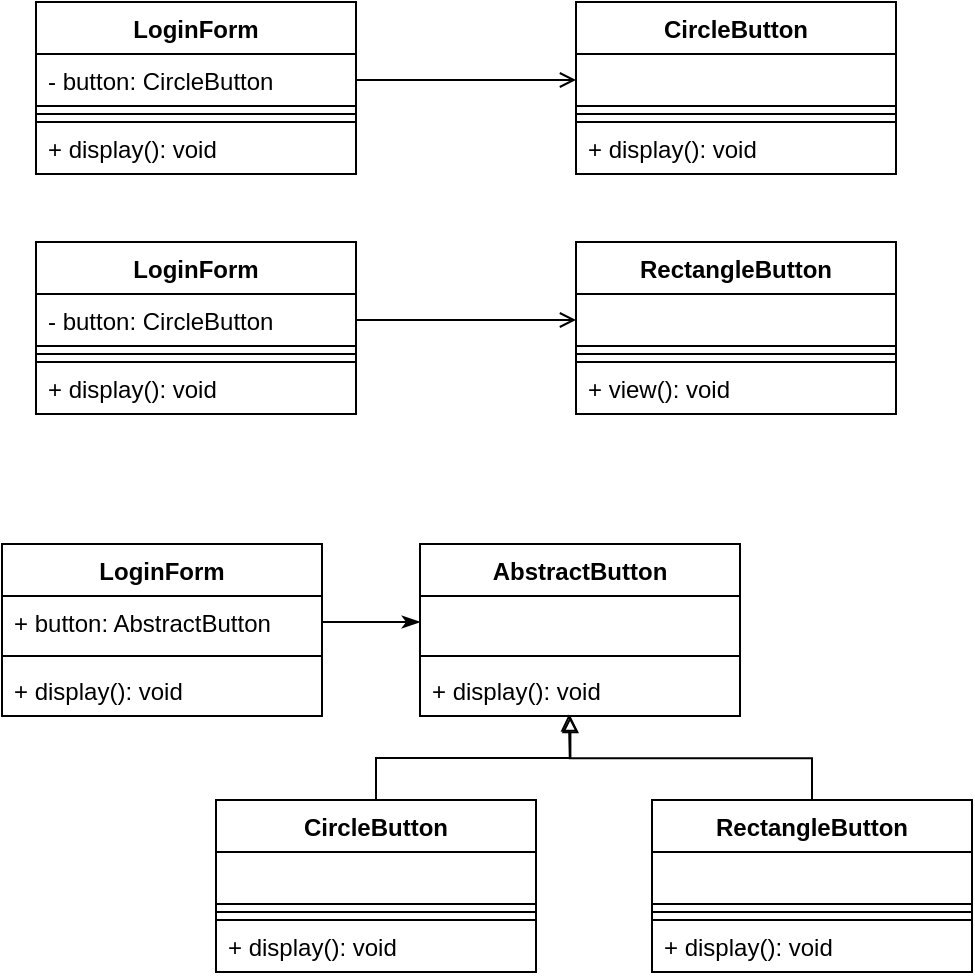 <mxfile version="15.2.9" type="device"><diagram id="C5RBs43oDa-KdzZeNtuy" name="Page-1"><mxGraphModel dx="1038" dy="585" grid="0" gridSize="10" guides="1" tooltips="1" connect="1" arrows="1" fold="1" page="1" pageScale="1" pageWidth="827" pageHeight="1169" math="0" shadow="0"><root><mxCell id="WIyWlLk6GJQsqaUBKTNV-0"/><mxCell id="WIyWlLk6GJQsqaUBKTNV-1" parent="WIyWlLk6GJQsqaUBKTNV-0"/><mxCell id="GxZf_C57JAQqnUSvwVsJ-0" value="LoginForm" style="swimlane;fontStyle=1;align=center;verticalAlign=top;childLayout=stackLayout;horizontal=1;startSize=26;horizontalStack=0;resizeParent=1;resizeParentMax=0;resizeLast=0;collapsible=1;marginBottom=0;" parent="WIyWlLk6GJQsqaUBKTNV-1" vertex="1"><mxGeometry x="70" y="20" width="160" height="86" as="geometry"/></mxCell><mxCell id="GxZf_C57JAQqnUSvwVsJ-1" value="- button: CircleButton" style="text;fillColor=none;align=left;verticalAlign=top;spacingLeft=4;spacingRight=4;overflow=hidden;rotatable=0;points=[[0,0.5],[1,0.5]];portConstraint=eastwest;strokeColor=#000000;" parent="GxZf_C57JAQqnUSvwVsJ-0" vertex="1"><mxGeometry y="26" width="160" height="26" as="geometry"/></mxCell><mxCell id="GxZf_C57JAQqnUSvwVsJ-2" value="" style="line;strokeWidth=1;fillColor=none;align=left;verticalAlign=middle;spacingTop=-1;spacingLeft=3;spacingRight=3;rotatable=0;labelPosition=right;points=[];portConstraint=eastwest;" parent="GxZf_C57JAQqnUSvwVsJ-0" vertex="1"><mxGeometry y="52" width="160" height="8" as="geometry"/></mxCell><mxCell id="GxZf_C57JAQqnUSvwVsJ-3" value="+ display(): void" style="text;fillColor=none;align=left;verticalAlign=top;spacingLeft=4;spacingRight=4;overflow=hidden;rotatable=0;points=[[0,0.5],[1,0.5]];portConstraint=eastwest;strokeColor=#000000;" parent="GxZf_C57JAQqnUSvwVsJ-0" vertex="1"><mxGeometry y="60" width="160" height="26" as="geometry"/></mxCell><mxCell id="GxZf_C57JAQqnUSvwVsJ-4" value="LoginForm" style="swimlane;fontStyle=1;align=center;verticalAlign=top;childLayout=stackLayout;horizontal=1;startSize=26;horizontalStack=0;resizeParent=1;resizeParentMax=0;resizeLast=0;collapsible=1;marginBottom=0;" parent="WIyWlLk6GJQsqaUBKTNV-1" vertex="1"><mxGeometry x="70" y="140" width="160" height="86" as="geometry"/></mxCell><mxCell id="GxZf_C57JAQqnUSvwVsJ-5" value="- button: CircleButton" style="text;fillColor=none;align=left;verticalAlign=top;spacingLeft=4;spacingRight=4;overflow=hidden;rotatable=0;points=[[0,0.5],[1,0.5]];portConstraint=eastwest;strokeColor=#000000;" parent="GxZf_C57JAQqnUSvwVsJ-4" vertex="1"><mxGeometry y="26" width="160" height="26" as="geometry"/></mxCell><mxCell id="GxZf_C57JAQqnUSvwVsJ-6" value="" style="line;strokeWidth=1;fillColor=none;align=left;verticalAlign=middle;spacingTop=-1;spacingLeft=3;spacingRight=3;rotatable=0;labelPosition=right;points=[];portConstraint=eastwest;" parent="GxZf_C57JAQqnUSvwVsJ-4" vertex="1"><mxGeometry y="52" width="160" height="8" as="geometry"/></mxCell><mxCell id="GxZf_C57JAQqnUSvwVsJ-7" value="+ display(): void" style="text;fillColor=none;align=left;verticalAlign=top;spacingLeft=4;spacingRight=4;overflow=hidden;rotatable=0;points=[[0,0.5],[1,0.5]];portConstraint=eastwest;strokeColor=#000000;" parent="GxZf_C57JAQqnUSvwVsJ-4" vertex="1"><mxGeometry y="60" width="160" height="26" as="geometry"/></mxCell><mxCell id="GxZf_C57JAQqnUSvwVsJ-16" value="CircleButton" style="swimlane;fontStyle=1;align=center;verticalAlign=top;childLayout=stackLayout;horizontal=1;startSize=26;horizontalStack=0;resizeParent=1;resizeParentMax=0;resizeLast=0;collapsible=1;marginBottom=0;" parent="WIyWlLk6GJQsqaUBKTNV-1" vertex="1"><mxGeometry x="340" y="20" width="160" height="86" as="geometry"/></mxCell><mxCell id="GxZf_C57JAQqnUSvwVsJ-17" value=" " style="text;fillColor=none;align=left;verticalAlign=top;spacingLeft=4;spacingRight=4;overflow=hidden;rotatable=0;points=[[0,0.5],[1,0.5]];portConstraint=eastwest;strokeColor=#000000;" parent="GxZf_C57JAQqnUSvwVsJ-16" vertex="1"><mxGeometry y="26" width="160" height="26" as="geometry"/></mxCell><mxCell id="GxZf_C57JAQqnUSvwVsJ-18" value="" style="line;strokeWidth=1;fillColor=none;align=left;verticalAlign=middle;spacingTop=-1;spacingLeft=3;spacingRight=3;rotatable=0;labelPosition=right;points=[];portConstraint=eastwest;" parent="GxZf_C57JAQqnUSvwVsJ-16" vertex="1"><mxGeometry y="52" width="160" height="8" as="geometry"/></mxCell><mxCell id="GxZf_C57JAQqnUSvwVsJ-19" value="+ display(): void" style="text;fillColor=none;align=left;verticalAlign=top;spacingLeft=4;spacingRight=4;overflow=hidden;rotatable=0;points=[[0,0.5],[1,0.5]];portConstraint=eastwest;strokeColor=#000000;" parent="GxZf_C57JAQqnUSvwVsJ-16" vertex="1"><mxGeometry y="60" width="160" height="26" as="geometry"/></mxCell><mxCell id="GxZf_C57JAQqnUSvwVsJ-20" value="RectangleButton" style="swimlane;fontStyle=1;align=center;verticalAlign=top;childLayout=stackLayout;horizontal=1;startSize=26;horizontalStack=0;resizeParent=1;resizeParentMax=0;resizeLast=0;collapsible=1;marginBottom=0;" parent="WIyWlLk6GJQsqaUBKTNV-1" vertex="1"><mxGeometry x="340" y="140" width="160" height="86" as="geometry"/></mxCell><mxCell id="GxZf_C57JAQqnUSvwVsJ-21" value=" " style="text;fillColor=none;align=left;verticalAlign=top;spacingLeft=4;spacingRight=4;overflow=hidden;rotatable=0;points=[[0,0.5],[1,0.5]];portConstraint=eastwest;strokeColor=#000000;" parent="GxZf_C57JAQqnUSvwVsJ-20" vertex="1"><mxGeometry y="26" width="160" height="26" as="geometry"/></mxCell><mxCell id="GxZf_C57JAQqnUSvwVsJ-22" value="" style="line;strokeWidth=1;fillColor=none;align=left;verticalAlign=middle;spacingTop=-1;spacingLeft=3;spacingRight=3;rotatable=0;labelPosition=right;points=[];portConstraint=eastwest;" parent="GxZf_C57JAQqnUSvwVsJ-20" vertex="1"><mxGeometry y="52" width="160" height="8" as="geometry"/></mxCell><mxCell id="GxZf_C57JAQqnUSvwVsJ-23" value="+ view(): void" style="text;fillColor=none;align=left;verticalAlign=top;spacingLeft=4;spacingRight=4;overflow=hidden;rotatable=0;points=[[0,0.5],[1,0.5]];portConstraint=eastwest;strokeColor=#000000;" parent="GxZf_C57JAQqnUSvwVsJ-20" vertex="1"><mxGeometry y="60" width="160" height="26" as="geometry"/></mxCell><mxCell id="GxZf_C57JAQqnUSvwVsJ-25" style="edgeStyle=orthogonalEdgeStyle;rounded=0;orthogonalLoop=1;jettySize=auto;html=1;exitX=1;exitY=0.5;exitDx=0;exitDy=0;entryX=0;entryY=0.5;entryDx=0;entryDy=0;endArrow=open;endFill=0;" parent="WIyWlLk6GJQsqaUBKTNV-1" source="GxZf_C57JAQqnUSvwVsJ-1" target="GxZf_C57JAQqnUSvwVsJ-17" edge="1"><mxGeometry relative="1" as="geometry"/></mxCell><mxCell id="GxZf_C57JAQqnUSvwVsJ-26" style="edgeStyle=orthogonalEdgeStyle;rounded=0;orthogonalLoop=1;jettySize=auto;html=1;exitX=1;exitY=0.5;exitDx=0;exitDy=0;endArrow=open;endFill=0;" parent="WIyWlLk6GJQsqaUBKTNV-1" source="GxZf_C57JAQqnUSvwVsJ-5" target="GxZf_C57JAQqnUSvwVsJ-21" edge="1"><mxGeometry relative="1" as="geometry"/></mxCell><mxCell id="WBuAaHu_Z2wjaEFMO6eS-0" value="LoginForm&#10;" style="swimlane;fontStyle=1;align=center;verticalAlign=top;childLayout=stackLayout;horizontal=1;startSize=26;horizontalStack=0;resizeParent=1;resizeParentMax=0;resizeLast=0;collapsible=1;marginBottom=0;" parent="WIyWlLk6GJQsqaUBKTNV-1" vertex="1"><mxGeometry x="53" y="291" width="160" height="86" as="geometry"/></mxCell><mxCell id="WBuAaHu_Z2wjaEFMO6eS-1" value="+ button: AbstractButton" style="text;strokeColor=none;fillColor=none;align=left;verticalAlign=top;spacingLeft=4;spacingRight=4;overflow=hidden;rotatable=0;points=[[0,0.5],[1,0.5]];portConstraint=eastwest;" parent="WBuAaHu_Z2wjaEFMO6eS-0" vertex="1"><mxGeometry y="26" width="160" height="26" as="geometry"/></mxCell><mxCell id="WBuAaHu_Z2wjaEFMO6eS-2" value="" style="line;strokeWidth=1;fillColor=none;align=left;verticalAlign=middle;spacingTop=-1;spacingLeft=3;spacingRight=3;rotatable=0;labelPosition=right;points=[];portConstraint=eastwest;" parent="WBuAaHu_Z2wjaEFMO6eS-0" vertex="1"><mxGeometry y="52" width="160" height="8" as="geometry"/></mxCell><mxCell id="WBuAaHu_Z2wjaEFMO6eS-3" value="+ display(): void" style="text;strokeColor=none;fillColor=none;align=left;verticalAlign=top;spacingLeft=4;spacingRight=4;overflow=hidden;rotatable=0;points=[[0,0.5],[1,0.5]];portConstraint=eastwest;" parent="WBuAaHu_Z2wjaEFMO6eS-0" vertex="1"><mxGeometry y="60" width="160" height="26" as="geometry"/></mxCell><mxCell id="WBuAaHu_Z2wjaEFMO6eS-4" value="AbstractButton" style="swimlane;fontStyle=1;align=center;verticalAlign=top;childLayout=stackLayout;horizontal=1;startSize=26;horizontalStack=0;resizeParent=1;resizeParentMax=0;resizeLast=0;collapsible=1;marginBottom=0;" parent="WIyWlLk6GJQsqaUBKTNV-1" vertex="1"><mxGeometry x="262" y="291" width="160" height="86" as="geometry"/></mxCell><mxCell id="WBuAaHu_Z2wjaEFMO6eS-5" value=" " style="text;strokeColor=none;fillColor=none;align=left;verticalAlign=top;spacingLeft=4;spacingRight=4;overflow=hidden;rotatable=0;points=[[0,0.5],[1,0.5]];portConstraint=eastwest;" parent="WBuAaHu_Z2wjaEFMO6eS-4" vertex="1"><mxGeometry y="26" width="160" height="26" as="geometry"/></mxCell><mxCell id="WBuAaHu_Z2wjaEFMO6eS-6" value="" style="line;strokeWidth=1;fillColor=none;align=left;verticalAlign=middle;spacingTop=-1;spacingLeft=3;spacingRight=3;rotatable=0;labelPosition=right;points=[];portConstraint=eastwest;" parent="WBuAaHu_Z2wjaEFMO6eS-4" vertex="1"><mxGeometry y="52" width="160" height="8" as="geometry"/></mxCell><mxCell id="WBuAaHu_Z2wjaEFMO6eS-7" value="+ display(): void" style="text;strokeColor=none;fillColor=none;align=left;verticalAlign=top;spacingLeft=4;spacingRight=4;overflow=hidden;rotatable=0;points=[[0,0.5],[1,0.5]];portConstraint=eastwest;" parent="WBuAaHu_Z2wjaEFMO6eS-4" vertex="1"><mxGeometry y="60" width="160" height="26" as="geometry"/></mxCell><mxCell id="WBuAaHu_Z2wjaEFMO6eS-16" style="edgeStyle=orthogonalEdgeStyle;rounded=0;orthogonalLoop=1;jettySize=auto;html=1;exitX=0.5;exitY=0;exitDx=0;exitDy=0;entryX=0.47;entryY=1;entryDx=0;entryDy=0;entryPerimeter=0;endArrow=block;endFill=0;" parent="WIyWlLk6GJQsqaUBKTNV-1" source="WBuAaHu_Z2wjaEFMO6eS-8" target="WBuAaHu_Z2wjaEFMO6eS-7" edge="1"><mxGeometry relative="1" as="geometry"/></mxCell><mxCell id="WBuAaHu_Z2wjaEFMO6eS-8" value="CircleButton" style="swimlane;fontStyle=1;align=center;verticalAlign=top;childLayout=stackLayout;horizontal=1;startSize=26;horizontalStack=0;resizeParent=1;resizeParentMax=0;resizeLast=0;collapsible=1;marginBottom=0;" parent="WIyWlLk6GJQsqaUBKTNV-1" vertex="1"><mxGeometry x="160" y="419" width="160" height="86" as="geometry"/></mxCell><mxCell id="WBuAaHu_Z2wjaEFMO6eS-9" value=" " style="text;fillColor=none;align=left;verticalAlign=top;spacingLeft=4;spacingRight=4;overflow=hidden;rotatable=0;points=[[0,0.5],[1,0.5]];portConstraint=eastwest;strokeColor=#000000;" parent="WBuAaHu_Z2wjaEFMO6eS-8" vertex="1"><mxGeometry y="26" width="160" height="26" as="geometry"/></mxCell><mxCell id="WBuAaHu_Z2wjaEFMO6eS-10" value="" style="line;strokeWidth=1;fillColor=none;align=left;verticalAlign=middle;spacingTop=-1;spacingLeft=3;spacingRight=3;rotatable=0;labelPosition=right;points=[];portConstraint=eastwest;" parent="WBuAaHu_Z2wjaEFMO6eS-8" vertex="1"><mxGeometry y="52" width="160" height="8" as="geometry"/></mxCell><mxCell id="WBuAaHu_Z2wjaEFMO6eS-11" value="+ display(): void" style="text;fillColor=none;align=left;verticalAlign=top;spacingLeft=4;spacingRight=4;overflow=hidden;rotatable=0;points=[[0,0.5],[1,0.5]];portConstraint=eastwest;strokeColor=#000000;" parent="WBuAaHu_Z2wjaEFMO6eS-8" vertex="1"><mxGeometry y="60" width="160" height="26" as="geometry"/></mxCell><mxCell id="S99AhO9Smrgh_oLfAJdx-0" style="edgeStyle=orthogonalEdgeStyle;rounded=0;orthogonalLoop=1;jettySize=auto;html=1;exitX=0.5;exitY=0;exitDx=0;exitDy=0;endArrow=block;endFill=0;" edge="1" parent="WIyWlLk6GJQsqaUBKTNV-1" source="WBuAaHu_Z2wjaEFMO6eS-12"><mxGeometry relative="1" as="geometry"><mxPoint x="336.4" y="376.2" as="targetPoint"/></mxGeometry></mxCell><mxCell id="WBuAaHu_Z2wjaEFMO6eS-12" value="RectangleButton" style="swimlane;fontStyle=1;align=center;verticalAlign=top;childLayout=stackLayout;horizontal=1;startSize=26;horizontalStack=0;resizeParent=1;resizeParentMax=0;resizeLast=0;collapsible=1;marginBottom=0;" parent="WIyWlLk6GJQsqaUBKTNV-1" vertex="1"><mxGeometry x="378" y="419" width="160" height="86" as="geometry"/></mxCell><mxCell id="WBuAaHu_Z2wjaEFMO6eS-13" value=" " style="text;fillColor=none;align=left;verticalAlign=top;spacingLeft=4;spacingRight=4;overflow=hidden;rotatable=0;points=[[0,0.5],[1,0.5]];portConstraint=eastwest;strokeColor=#000000;" parent="WBuAaHu_Z2wjaEFMO6eS-12" vertex="1"><mxGeometry y="26" width="160" height="26" as="geometry"/></mxCell><mxCell id="WBuAaHu_Z2wjaEFMO6eS-14" value="" style="line;strokeWidth=1;fillColor=none;align=left;verticalAlign=middle;spacingTop=-1;spacingLeft=3;spacingRight=3;rotatable=0;labelPosition=right;points=[];portConstraint=eastwest;" parent="WBuAaHu_Z2wjaEFMO6eS-12" vertex="1"><mxGeometry y="52" width="160" height="8" as="geometry"/></mxCell><mxCell id="WBuAaHu_Z2wjaEFMO6eS-15" value="+ display(): void" style="text;fillColor=none;align=left;verticalAlign=top;spacingLeft=4;spacingRight=4;overflow=hidden;rotatable=0;points=[[0,0.5],[1,0.5]];portConstraint=eastwest;strokeColor=#000000;" parent="WBuAaHu_Z2wjaEFMO6eS-12" vertex="1"><mxGeometry y="60" width="160" height="26" as="geometry"/></mxCell><mxCell id="S99AhO9Smrgh_oLfAJdx-1" style="edgeStyle=orthogonalEdgeStyle;rounded=0;orthogonalLoop=1;jettySize=auto;html=1;exitX=1;exitY=0.5;exitDx=0;exitDy=0;endArrow=classicThin;endFill=1;" edge="1" parent="WIyWlLk6GJQsqaUBKTNV-1" source="WBuAaHu_Z2wjaEFMO6eS-1" target="WBuAaHu_Z2wjaEFMO6eS-5"><mxGeometry relative="1" as="geometry"/></mxCell></root></mxGraphModel></diagram></mxfile>